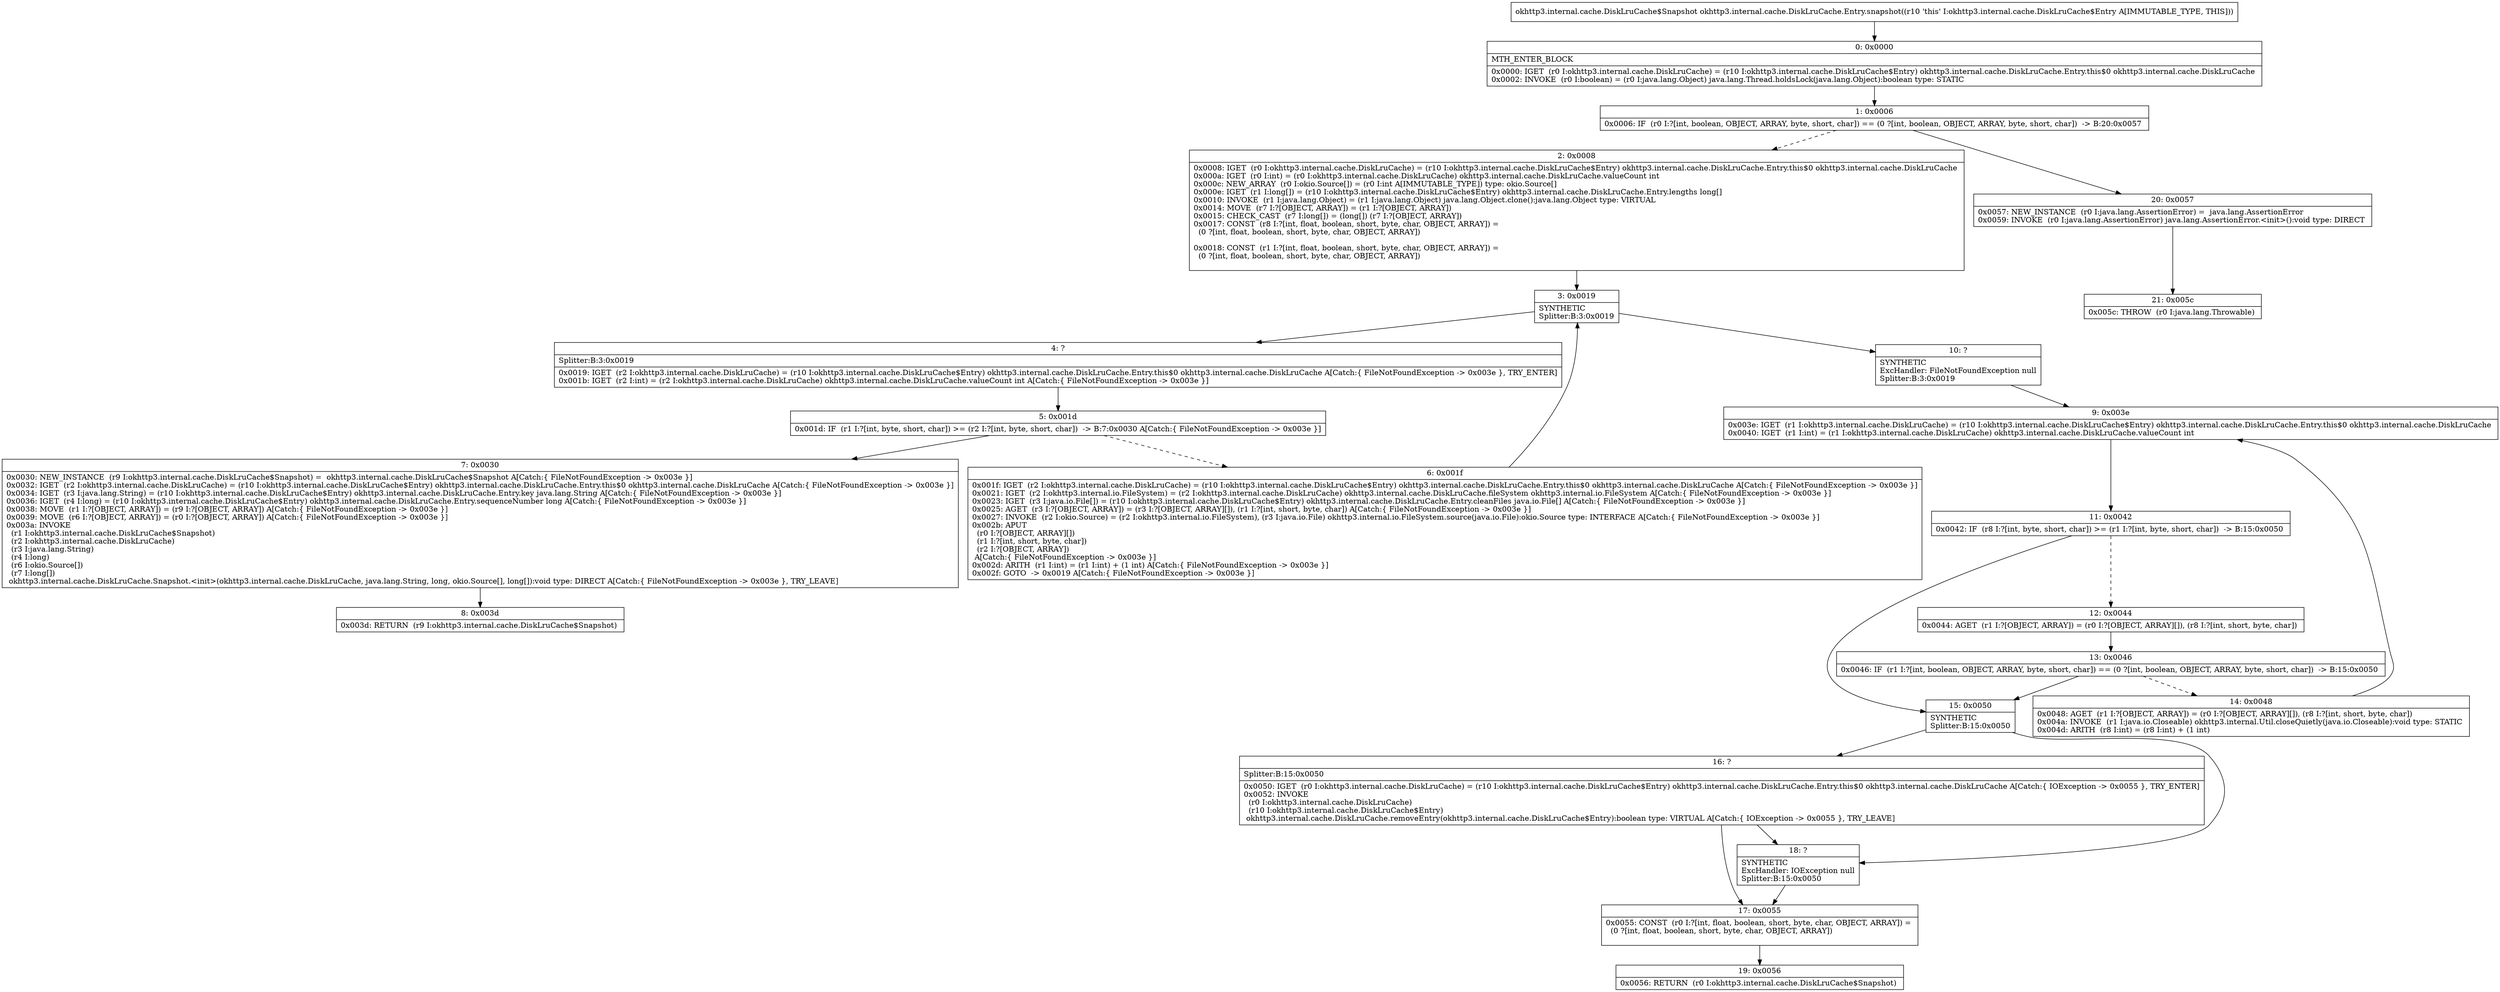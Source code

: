 digraph "CFG forokhttp3.internal.cache.DiskLruCache.Entry.snapshot()Lokhttp3\/internal\/cache\/DiskLruCache$Snapshot;" {
Node_0 [shape=record,label="{0\:\ 0x0000|MTH_ENTER_BLOCK\l|0x0000: IGET  (r0 I:okhttp3.internal.cache.DiskLruCache) = (r10 I:okhttp3.internal.cache.DiskLruCache$Entry) okhttp3.internal.cache.DiskLruCache.Entry.this$0 okhttp3.internal.cache.DiskLruCache \l0x0002: INVOKE  (r0 I:boolean) = (r0 I:java.lang.Object) java.lang.Thread.holdsLock(java.lang.Object):boolean type: STATIC \l}"];
Node_1 [shape=record,label="{1\:\ 0x0006|0x0006: IF  (r0 I:?[int, boolean, OBJECT, ARRAY, byte, short, char]) == (0 ?[int, boolean, OBJECT, ARRAY, byte, short, char])  \-\> B:20:0x0057 \l}"];
Node_2 [shape=record,label="{2\:\ 0x0008|0x0008: IGET  (r0 I:okhttp3.internal.cache.DiskLruCache) = (r10 I:okhttp3.internal.cache.DiskLruCache$Entry) okhttp3.internal.cache.DiskLruCache.Entry.this$0 okhttp3.internal.cache.DiskLruCache \l0x000a: IGET  (r0 I:int) = (r0 I:okhttp3.internal.cache.DiskLruCache) okhttp3.internal.cache.DiskLruCache.valueCount int \l0x000c: NEW_ARRAY  (r0 I:okio.Source[]) = (r0 I:int A[IMMUTABLE_TYPE]) type: okio.Source[] \l0x000e: IGET  (r1 I:long[]) = (r10 I:okhttp3.internal.cache.DiskLruCache$Entry) okhttp3.internal.cache.DiskLruCache.Entry.lengths long[] \l0x0010: INVOKE  (r1 I:java.lang.Object) = (r1 I:java.lang.Object) java.lang.Object.clone():java.lang.Object type: VIRTUAL \l0x0014: MOVE  (r7 I:?[OBJECT, ARRAY]) = (r1 I:?[OBJECT, ARRAY]) \l0x0015: CHECK_CAST  (r7 I:long[]) = (long[]) (r7 I:?[OBJECT, ARRAY]) \l0x0017: CONST  (r8 I:?[int, float, boolean, short, byte, char, OBJECT, ARRAY]) = \l  (0 ?[int, float, boolean, short, byte, char, OBJECT, ARRAY])\l \l0x0018: CONST  (r1 I:?[int, float, boolean, short, byte, char, OBJECT, ARRAY]) = \l  (0 ?[int, float, boolean, short, byte, char, OBJECT, ARRAY])\l \l}"];
Node_3 [shape=record,label="{3\:\ 0x0019|SYNTHETIC\lSplitter:B:3:0x0019\l}"];
Node_4 [shape=record,label="{4\:\ ?|Splitter:B:3:0x0019\l|0x0019: IGET  (r2 I:okhttp3.internal.cache.DiskLruCache) = (r10 I:okhttp3.internal.cache.DiskLruCache$Entry) okhttp3.internal.cache.DiskLruCache.Entry.this$0 okhttp3.internal.cache.DiskLruCache A[Catch:\{ FileNotFoundException \-\> 0x003e \}, TRY_ENTER]\l0x001b: IGET  (r2 I:int) = (r2 I:okhttp3.internal.cache.DiskLruCache) okhttp3.internal.cache.DiskLruCache.valueCount int A[Catch:\{ FileNotFoundException \-\> 0x003e \}]\l}"];
Node_5 [shape=record,label="{5\:\ 0x001d|0x001d: IF  (r1 I:?[int, byte, short, char]) \>= (r2 I:?[int, byte, short, char])  \-\> B:7:0x0030 A[Catch:\{ FileNotFoundException \-\> 0x003e \}]\l}"];
Node_6 [shape=record,label="{6\:\ 0x001f|0x001f: IGET  (r2 I:okhttp3.internal.cache.DiskLruCache) = (r10 I:okhttp3.internal.cache.DiskLruCache$Entry) okhttp3.internal.cache.DiskLruCache.Entry.this$0 okhttp3.internal.cache.DiskLruCache A[Catch:\{ FileNotFoundException \-\> 0x003e \}]\l0x0021: IGET  (r2 I:okhttp3.internal.io.FileSystem) = (r2 I:okhttp3.internal.cache.DiskLruCache) okhttp3.internal.cache.DiskLruCache.fileSystem okhttp3.internal.io.FileSystem A[Catch:\{ FileNotFoundException \-\> 0x003e \}]\l0x0023: IGET  (r3 I:java.io.File[]) = (r10 I:okhttp3.internal.cache.DiskLruCache$Entry) okhttp3.internal.cache.DiskLruCache.Entry.cleanFiles java.io.File[] A[Catch:\{ FileNotFoundException \-\> 0x003e \}]\l0x0025: AGET  (r3 I:?[OBJECT, ARRAY]) = (r3 I:?[OBJECT, ARRAY][]), (r1 I:?[int, short, byte, char]) A[Catch:\{ FileNotFoundException \-\> 0x003e \}]\l0x0027: INVOKE  (r2 I:okio.Source) = (r2 I:okhttp3.internal.io.FileSystem), (r3 I:java.io.File) okhttp3.internal.io.FileSystem.source(java.io.File):okio.Source type: INTERFACE A[Catch:\{ FileNotFoundException \-\> 0x003e \}]\l0x002b: APUT  \l  (r0 I:?[OBJECT, ARRAY][])\l  (r1 I:?[int, short, byte, char])\l  (r2 I:?[OBJECT, ARRAY])\l A[Catch:\{ FileNotFoundException \-\> 0x003e \}]\l0x002d: ARITH  (r1 I:int) = (r1 I:int) + (1 int) A[Catch:\{ FileNotFoundException \-\> 0x003e \}]\l0x002f: GOTO  \-\> 0x0019 A[Catch:\{ FileNotFoundException \-\> 0x003e \}]\l}"];
Node_7 [shape=record,label="{7\:\ 0x0030|0x0030: NEW_INSTANCE  (r9 I:okhttp3.internal.cache.DiskLruCache$Snapshot) =  okhttp3.internal.cache.DiskLruCache$Snapshot A[Catch:\{ FileNotFoundException \-\> 0x003e \}]\l0x0032: IGET  (r2 I:okhttp3.internal.cache.DiskLruCache) = (r10 I:okhttp3.internal.cache.DiskLruCache$Entry) okhttp3.internal.cache.DiskLruCache.Entry.this$0 okhttp3.internal.cache.DiskLruCache A[Catch:\{ FileNotFoundException \-\> 0x003e \}]\l0x0034: IGET  (r3 I:java.lang.String) = (r10 I:okhttp3.internal.cache.DiskLruCache$Entry) okhttp3.internal.cache.DiskLruCache.Entry.key java.lang.String A[Catch:\{ FileNotFoundException \-\> 0x003e \}]\l0x0036: IGET  (r4 I:long) = (r10 I:okhttp3.internal.cache.DiskLruCache$Entry) okhttp3.internal.cache.DiskLruCache.Entry.sequenceNumber long A[Catch:\{ FileNotFoundException \-\> 0x003e \}]\l0x0038: MOVE  (r1 I:?[OBJECT, ARRAY]) = (r9 I:?[OBJECT, ARRAY]) A[Catch:\{ FileNotFoundException \-\> 0x003e \}]\l0x0039: MOVE  (r6 I:?[OBJECT, ARRAY]) = (r0 I:?[OBJECT, ARRAY]) A[Catch:\{ FileNotFoundException \-\> 0x003e \}]\l0x003a: INVOKE  \l  (r1 I:okhttp3.internal.cache.DiskLruCache$Snapshot)\l  (r2 I:okhttp3.internal.cache.DiskLruCache)\l  (r3 I:java.lang.String)\l  (r4 I:long)\l  (r6 I:okio.Source[])\l  (r7 I:long[])\l okhttp3.internal.cache.DiskLruCache.Snapshot.\<init\>(okhttp3.internal.cache.DiskLruCache, java.lang.String, long, okio.Source[], long[]):void type: DIRECT A[Catch:\{ FileNotFoundException \-\> 0x003e \}, TRY_LEAVE]\l}"];
Node_8 [shape=record,label="{8\:\ 0x003d|0x003d: RETURN  (r9 I:okhttp3.internal.cache.DiskLruCache$Snapshot) \l}"];
Node_9 [shape=record,label="{9\:\ 0x003e|0x003e: IGET  (r1 I:okhttp3.internal.cache.DiskLruCache) = (r10 I:okhttp3.internal.cache.DiskLruCache$Entry) okhttp3.internal.cache.DiskLruCache.Entry.this$0 okhttp3.internal.cache.DiskLruCache \l0x0040: IGET  (r1 I:int) = (r1 I:okhttp3.internal.cache.DiskLruCache) okhttp3.internal.cache.DiskLruCache.valueCount int \l}"];
Node_10 [shape=record,label="{10\:\ ?|SYNTHETIC\lExcHandler: FileNotFoundException null\lSplitter:B:3:0x0019\l}"];
Node_11 [shape=record,label="{11\:\ 0x0042|0x0042: IF  (r8 I:?[int, byte, short, char]) \>= (r1 I:?[int, byte, short, char])  \-\> B:15:0x0050 \l}"];
Node_12 [shape=record,label="{12\:\ 0x0044|0x0044: AGET  (r1 I:?[OBJECT, ARRAY]) = (r0 I:?[OBJECT, ARRAY][]), (r8 I:?[int, short, byte, char]) \l}"];
Node_13 [shape=record,label="{13\:\ 0x0046|0x0046: IF  (r1 I:?[int, boolean, OBJECT, ARRAY, byte, short, char]) == (0 ?[int, boolean, OBJECT, ARRAY, byte, short, char])  \-\> B:15:0x0050 \l}"];
Node_14 [shape=record,label="{14\:\ 0x0048|0x0048: AGET  (r1 I:?[OBJECT, ARRAY]) = (r0 I:?[OBJECT, ARRAY][]), (r8 I:?[int, short, byte, char]) \l0x004a: INVOKE  (r1 I:java.io.Closeable) okhttp3.internal.Util.closeQuietly(java.io.Closeable):void type: STATIC \l0x004d: ARITH  (r8 I:int) = (r8 I:int) + (1 int) \l}"];
Node_15 [shape=record,label="{15\:\ 0x0050|SYNTHETIC\lSplitter:B:15:0x0050\l}"];
Node_16 [shape=record,label="{16\:\ ?|Splitter:B:15:0x0050\l|0x0050: IGET  (r0 I:okhttp3.internal.cache.DiskLruCache) = (r10 I:okhttp3.internal.cache.DiskLruCache$Entry) okhttp3.internal.cache.DiskLruCache.Entry.this$0 okhttp3.internal.cache.DiskLruCache A[Catch:\{ IOException \-\> 0x0055 \}, TRY_ENTER]\l0x0052: INVOKE  \l  (r0 I:okhttp3.internal.cache.DiskLruCache)\l  (r10 I:okhttp3.internal.cache.DiskLruCache$Entry)\l okhttp3.internal.cache.DiskLruCache.removeEntry(okhttp3.internal.cache.DiskLruCache$Entry):boolean type: VIRTUAL A[Catch:\{ IOException \-\> 0x0055 \}, TRY_LEAVE]\l}"];
Node_17 [shape=record,label="{17\:\ 0x0055|0x0055: CONST  (r0 I:?[int, float, boolean, short, byte, char, OBJECT, ARRAY]) = \l  (0 ?[int, float, boolean, short, byte, char, OBJECT, ARRAY])\l \l}"];
Node_18 [shape=record,label="{18\:\ ?|SYNTHETIC\lExcHandler: IOException null\lSplitter:B:15:0x0050\l}"];
Node_19 [shape=record,label="{19\:\ 0x0056|0x0056: RETURN  (r0 I:okhttp3.internal.cache.DiskLruCache$Snapshot) \l}"];
Node_20 [shape=record,label="{20\:\ 0x0057|0x0057: NEW_INSTANCE  (r0 I:java.lang.AssertionError) =  java.lang.AssertionError \l0x0059: INVOKE  (r0 I:java.lang.AssertionError) java.lang.AssertionError.\<init\>():void type: DIRECT \l}"];
Node_21 [shape=record,label="{21\:\ 0x005c|0x005c: THROW  (r0 I:java.lang.Throwable) \l}"];
MethodNode[shape=record,label="{okhttp3.internal.cache.DiskLruCache$Snapshot okhttp3.internal.cache.DiskLruCache.Entry.snapshot((r10 'this' I:okhttp3.internal.cache.DiskLruCache$Entry A[IMMUTABLE_TYPE, THIS])) }"];
MethodNode -> Node_0;
Node_0 -> Node_1;
Node_1 -> Node_2[style=dashed];
Node_1 -> Node_20;
Node_2 -> Node_3;
Node_3 -> Node_4;
Node_3 -> Node_10;
Node_4 -> Node_5;
Node_5 -> Node_6[style=dashed];
Node_5 -> Node_7;
Node_6 -> Node_3;
Node_7 -> Node_8;
Node_9 -> Node_11;
Node_10 -> Node_9;
Node_11 -> Node_12[style=dashed];
Node_11 -> Node_15;
Node_12 -> Node_13;
Node_13 -> Node_14[style=dashed];
Node_13 -> Node_15;
Node_14 -> Node_9;
Node_15 -> Node_16;
Node_15 -> Node_18;
Node_16 -> Node_17;
Node_16 -> Node_18;
Node_17 -> Node_19;
Node_18 -> Node_17;
Node_20 -> Node_21;
}


